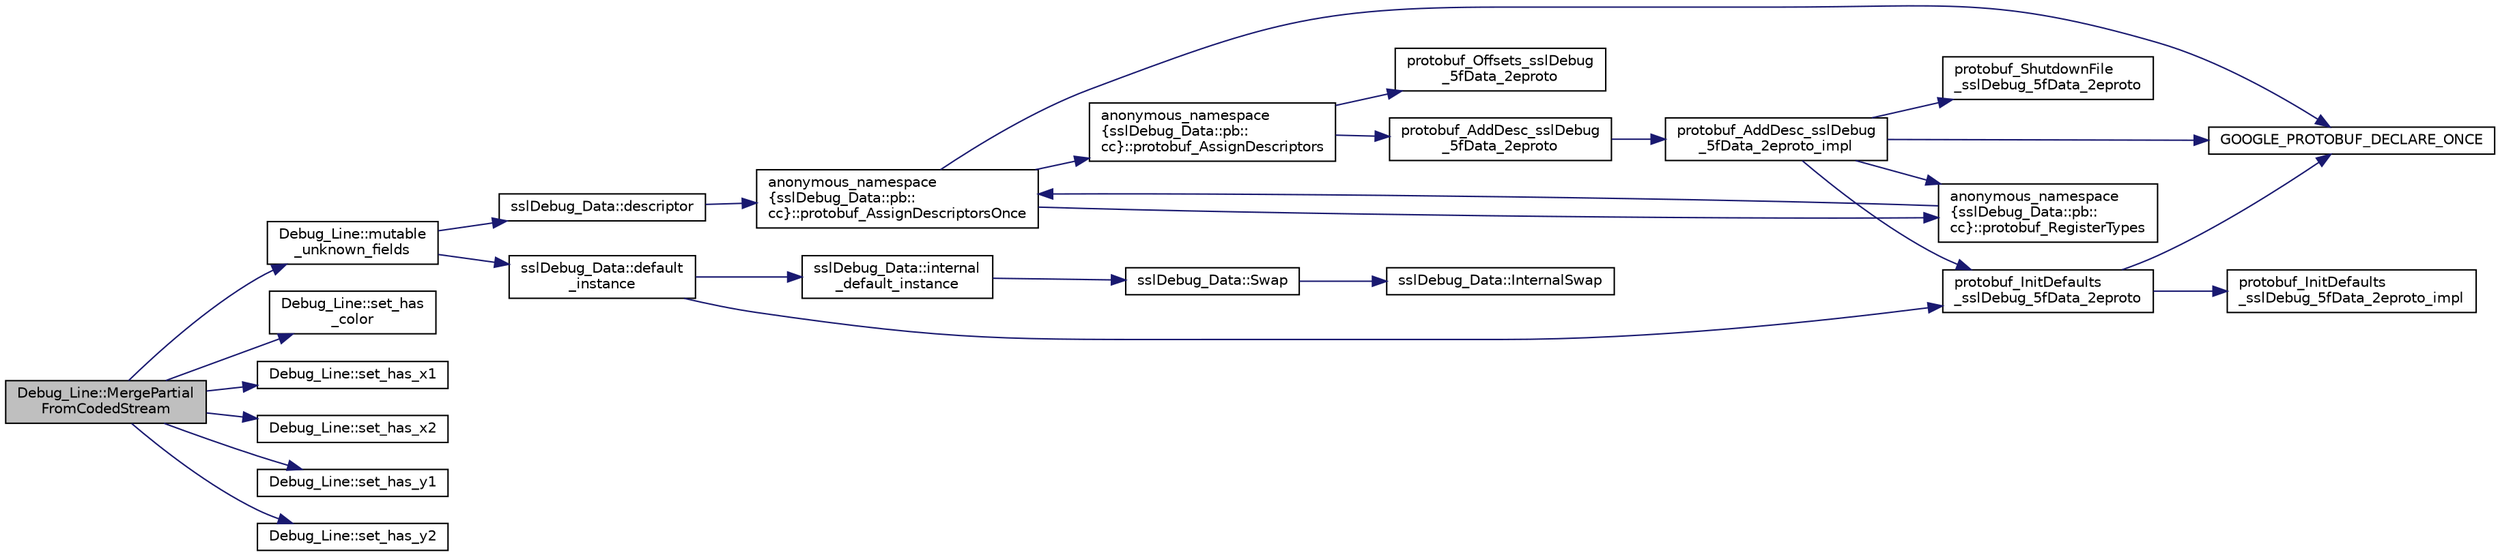 digraph "Debug_Line::MergePartialFromCodedStream"
{
 // INTERACTIVE_SVG=YES
  edge [fontname="Helvetica",fontsize="10",labelfontname="Helvetica",labelfontsize="10"];
  node [fontname="Helvetica",fontsize="10",shape=record];
  rankdir="LR";
  Node1 [label="Debug_Line::MergePartial\lFromCodedStream",height=0.2,width=0.4,color="black", fillcolor="grey75", style="filled", fontcolor="black"];
  Node1 -> Node2 [color="midnightblue",fontsize="10",style="solid",fontname="Helvetica"];
  Node2 [label="Debug_Line::mutable\l_unknown_fields",height=0.2,width=0.4,color="black", fillcolor="white", style="filled",URL="$d0/d2a/class_debug___line.html#a5e9b9a825b766e7055e556637dca2bf8"];
  Node2 -> Node3 [color="midnightblue",fontsize="10",style="solid",fontname="Helvetica"];
  Node3 [label="sslDebug_Data::descriptor",height=0.2,width=0.4,color="black", fillcolor="white", style="filled",URL="$d4/d17/classssl_debug___data.html#a9fb0d4e1861a590b793db7b0fb6006e9"];
  Node3 -> Node4 [color="midnightblue",fontsize="10",style="solid",fontname="Helvetica"];
  Node4 [label="anonymous_namespace\l\{sslDebug_Data::pb::\lcc\}::protobuf_AssignDescriptorsOnce",height=0.2,width=0.4,color="black", fillcolor="white", style="filled",URL="$d5/d69/namespaceanonymous__namespace_02ssl_debug___data_8pb_8cc_03.html#aa37bb98042183672b28f8fddda58b729"];
  Node4 -> Node5 [color="midnightblue",fontsize="10",style="solid",fontname="Helvetica"];
  Node5 [label="GOOGLE_PROTOBUF_DECLARE_ONCE",height=0.2,width=0.4,color="black", fillcolor="white", style="filled",URL="$de/d3d/ssl_debug___data_8pb_8cc.html#adf2e32c6ade40588a9ca6241ec879775"];
  Node4 -> Node6 [color="midnightblue",fontsize="10",style="solid",fontname="Helvetica"];
  Node6 [label="anonymous_namespace\l\{sslDebug_Data::pb::\lcc\}::protobuf_AssignDescriptors",height=0.2,width=0.4,color="black", fillcolor="white", style="filled",URL="$d5/d69/namespaceanonymous__namespace_02ssl_debug___data_8pb_8cc_03.html#ac904ef4479515b87f97fc4a523056c10"];
  Node6 -> Node7 [color="midnightblue",fontsize="10",style="solid",fontname="Helvetica"];
  Node7 [label="protobuf_AddDesc_sslDebug\l_5fData_2eproto",height=0.2,width=0.4,color="black", fillcolor="white", style="filled",URL="$de/d3d/ssl_debug___data_8pb_8cc.html#a223c276d17c49d4dec9d8f19d6049184"];
  Node7 -> Node8 [color="midnightblue",fontsize="10",style="solid",fontname="Helvetica"];
  Node8 [label="protobuf_AddDesc_sslDebug\l_5fData_2eproto_impl",height=0.2,width=0.4,color="black", fillcolor="white", style="filled",URL="$de/d3d/ssl_debug___data_8pb_8cc.html#a7d433a7120b244fca24637c8418c9d4b"];
  Node8 -> Node5 [color="midnightblue",fontsize="10",style="solid",fontname="Helvetica"];
  Node8 -> Node9 [color="midnightblue",fontsize="10",style="solid",fontname="Helvetica"];
  Node9 [label="protobuf_InitDefaults\l_sslDebug_5fData_2eproto",height=0.2,width=0.4,color="black", fillcolor="white", style="filled",URL="$de/d3d/ssl_debug___data_8pb_8cc.html#a0070070cfa76c070921a3fc2bc7c388b"];
  Node9 -> Node5 [color="midnightblue",fontsize="10",style="solid",fontname="Helvetica"];
  Node9 -> Node10 [color="midnightblue",fontsize="10",style="solid",fontname="Helvetica"];
  Node10 [label="protobuf_InitDefaults\l_sslDebug_5fData_2eproto_impl",height=0.2,width=0.4,color="black", fillcolor="white", style="filled",URL="$de/d3d/ssl_debug___data_8pb_8cc.html#a68c73c3d75dda6d2390f18d60cbb202a"];
  Node8 -> Node11 [color="midnightblue",fontsize="10",style="solid",fontname="Helvetica"];
  Node11 [label="anonymous_namespace\l\{sslDebug_Data::pb::\lcc\}::protobuf_RegisterTypes",height=0.2,width=0.4,color="black", fillcolor="white", style="filled",URL="$d5/d69/namespaceanonymous__namespace_02ssl_debug___data_8pb_8cc_03.html#a17c4b3f5dcf75931d5df0ce37b83d52d"];
  Node11 -> Node4 [color="midnightblue",fontsize="10",style="solid",fontname="Helvetica"];
  Node8 -> Node12 [color="midnightblue",fontsize="10",style="solid",fontname="Helvetica"];
  Node12 [label="protobuf_ShutdownFile\l_sslDebug_5fData_2eproto",height=0.2,width=0.4,color="black", fillcolor="white", style="filled",URL="$de/d3d/ssl_debug___data_8pb_8cc.html#abb3946885d934911227c9c389f3a18f2"];
  Node6 -> Node13 [color="midnightblue",fontsize="10",style="solid",fontname="Helvetica"];
  Node13 [label="protobuf_Offsets_sslDebug\l_5fData_2eproto",height=0.2,width=0.4,color="black", fillcolor="white", style="filled",URL="$de/d3d/ssl_debug___data_8pb_8cc.html#a7fc2956b34c20edcfb960b1ac635fc43"];
  Node4 -> Node11 [color="midnightblue",fontsize="10",style="solid",fontname="Helvetica"];
  Node2 -> Node14 [color="midnightblue",fontsize="10",style="solid",fontname="Helvetica"];
  Node14 [label="sslDebug_Data::default\l_instance",height=0.2,width=0.4,color="black", fillcolor="white", style="filled",URL="$d4/d17/classssl_debug___data.html#a2cfbe3842e43586a19d32c1c7dce05ae"];
  Node14 -> Node9 [color="midnightblue",fontsize="10",style="solid",fontname="Helvetica"];
  Node14 -> Node15 [color="midnightblue",fontsize="10",style="solid",fontname="Helvetica"];
  Node15 [label="sslDebug_Data::internal\l_default_instance",height=0.2,width=0.4,color="black", fillcolor="white", style="filled",URL="$d4/d17/classssl_debug___data.html#a6c228149dad67debe9f7bb7ff372e455"];
  Node15 -> Node16 [color="midnightblue",fontsize="10",style="solid",fontname="Helvetica"];
  Node16 [label="sslDebug_Data::Swap",height=0.2,width=0.4,color="black", fillcolor="white", style="filled",URL="$d4/d17/classssl_debug___data.html#af803d7f7fe7f09ef001308777613478e"];
  Node16 -> Node17 [color="midnightblue",fontsize="10",style="solid",fontname="Helvetica"];
  Node17 [label="sslDebug_Data::InternalSwap",height=0.2,width=0.4,color="black", fillcolor="white", style="filled",URL="$d4/d17/classssl_debug___data.html#aaa637191c2ab15c4b8bfe78c6f9b098a"];
  Node1 -> Node18 [color="midnightblue",fontsize="10",style="solid",fontname="Helvetica"];
  Node18 [label="Debug_Line::set_has\l_color",height=0.2,width=0.4,color="black", fillcolor="white", style="filled",URL="$d0/d2a/class_debug___line.html#a472568d460f07ba461bc63f1697f5519"];
  Node1 -> Node19 [color="midnightblue",fontsize="10",style="solid",fontname="Helvetica"];
  Node19 [label="Debug_Line::set_has_x1",height=0.2,width=0.4,color="black", fillcolor="white", style="filled",URL="$d0/d2a/class_debug___line.html#a68dd5a4bd1a1b6b6d88fd4685ba9627a"];
  Node1 -> Node20 [color="midnightblue",fontsize="10",style="solid",fontname="Helvetica"];
  Node20 [label="Debug_Line::set_has_x2",height=0.2,width=0.4,color="black", fillcolor="white", style="filled",URL="$d0/d2a/class_debug___line.html#a9cc64903b46ace3700dfa29e4038ca5d"];
  Node1 -> Node21 [color="midnightblue",fontsize="10",style="solid",fontname="Helvetica"];
  Node21 [label="Debug_Line::set_has_y1",height=0.2,width=0.4,color="black", fillcolor="white", style="filled",URL="$d0/d2a/class_debug___line.html#a2b6e96a942c026fb35d1a873e8c84591"];
  Node1 -> Node22 [color="midnightblue",fontsize="10",style="solid",fontname="Helvetica"];
  Node22 [label="Debug_Line::set_has_y2",height=0.2,width=0.4,color="black", fillcolor="white", style="filled",URL="$d0/d2a/class_debug___line.html#a251f1d0e267783b1c9bba1576861f856"];
}
